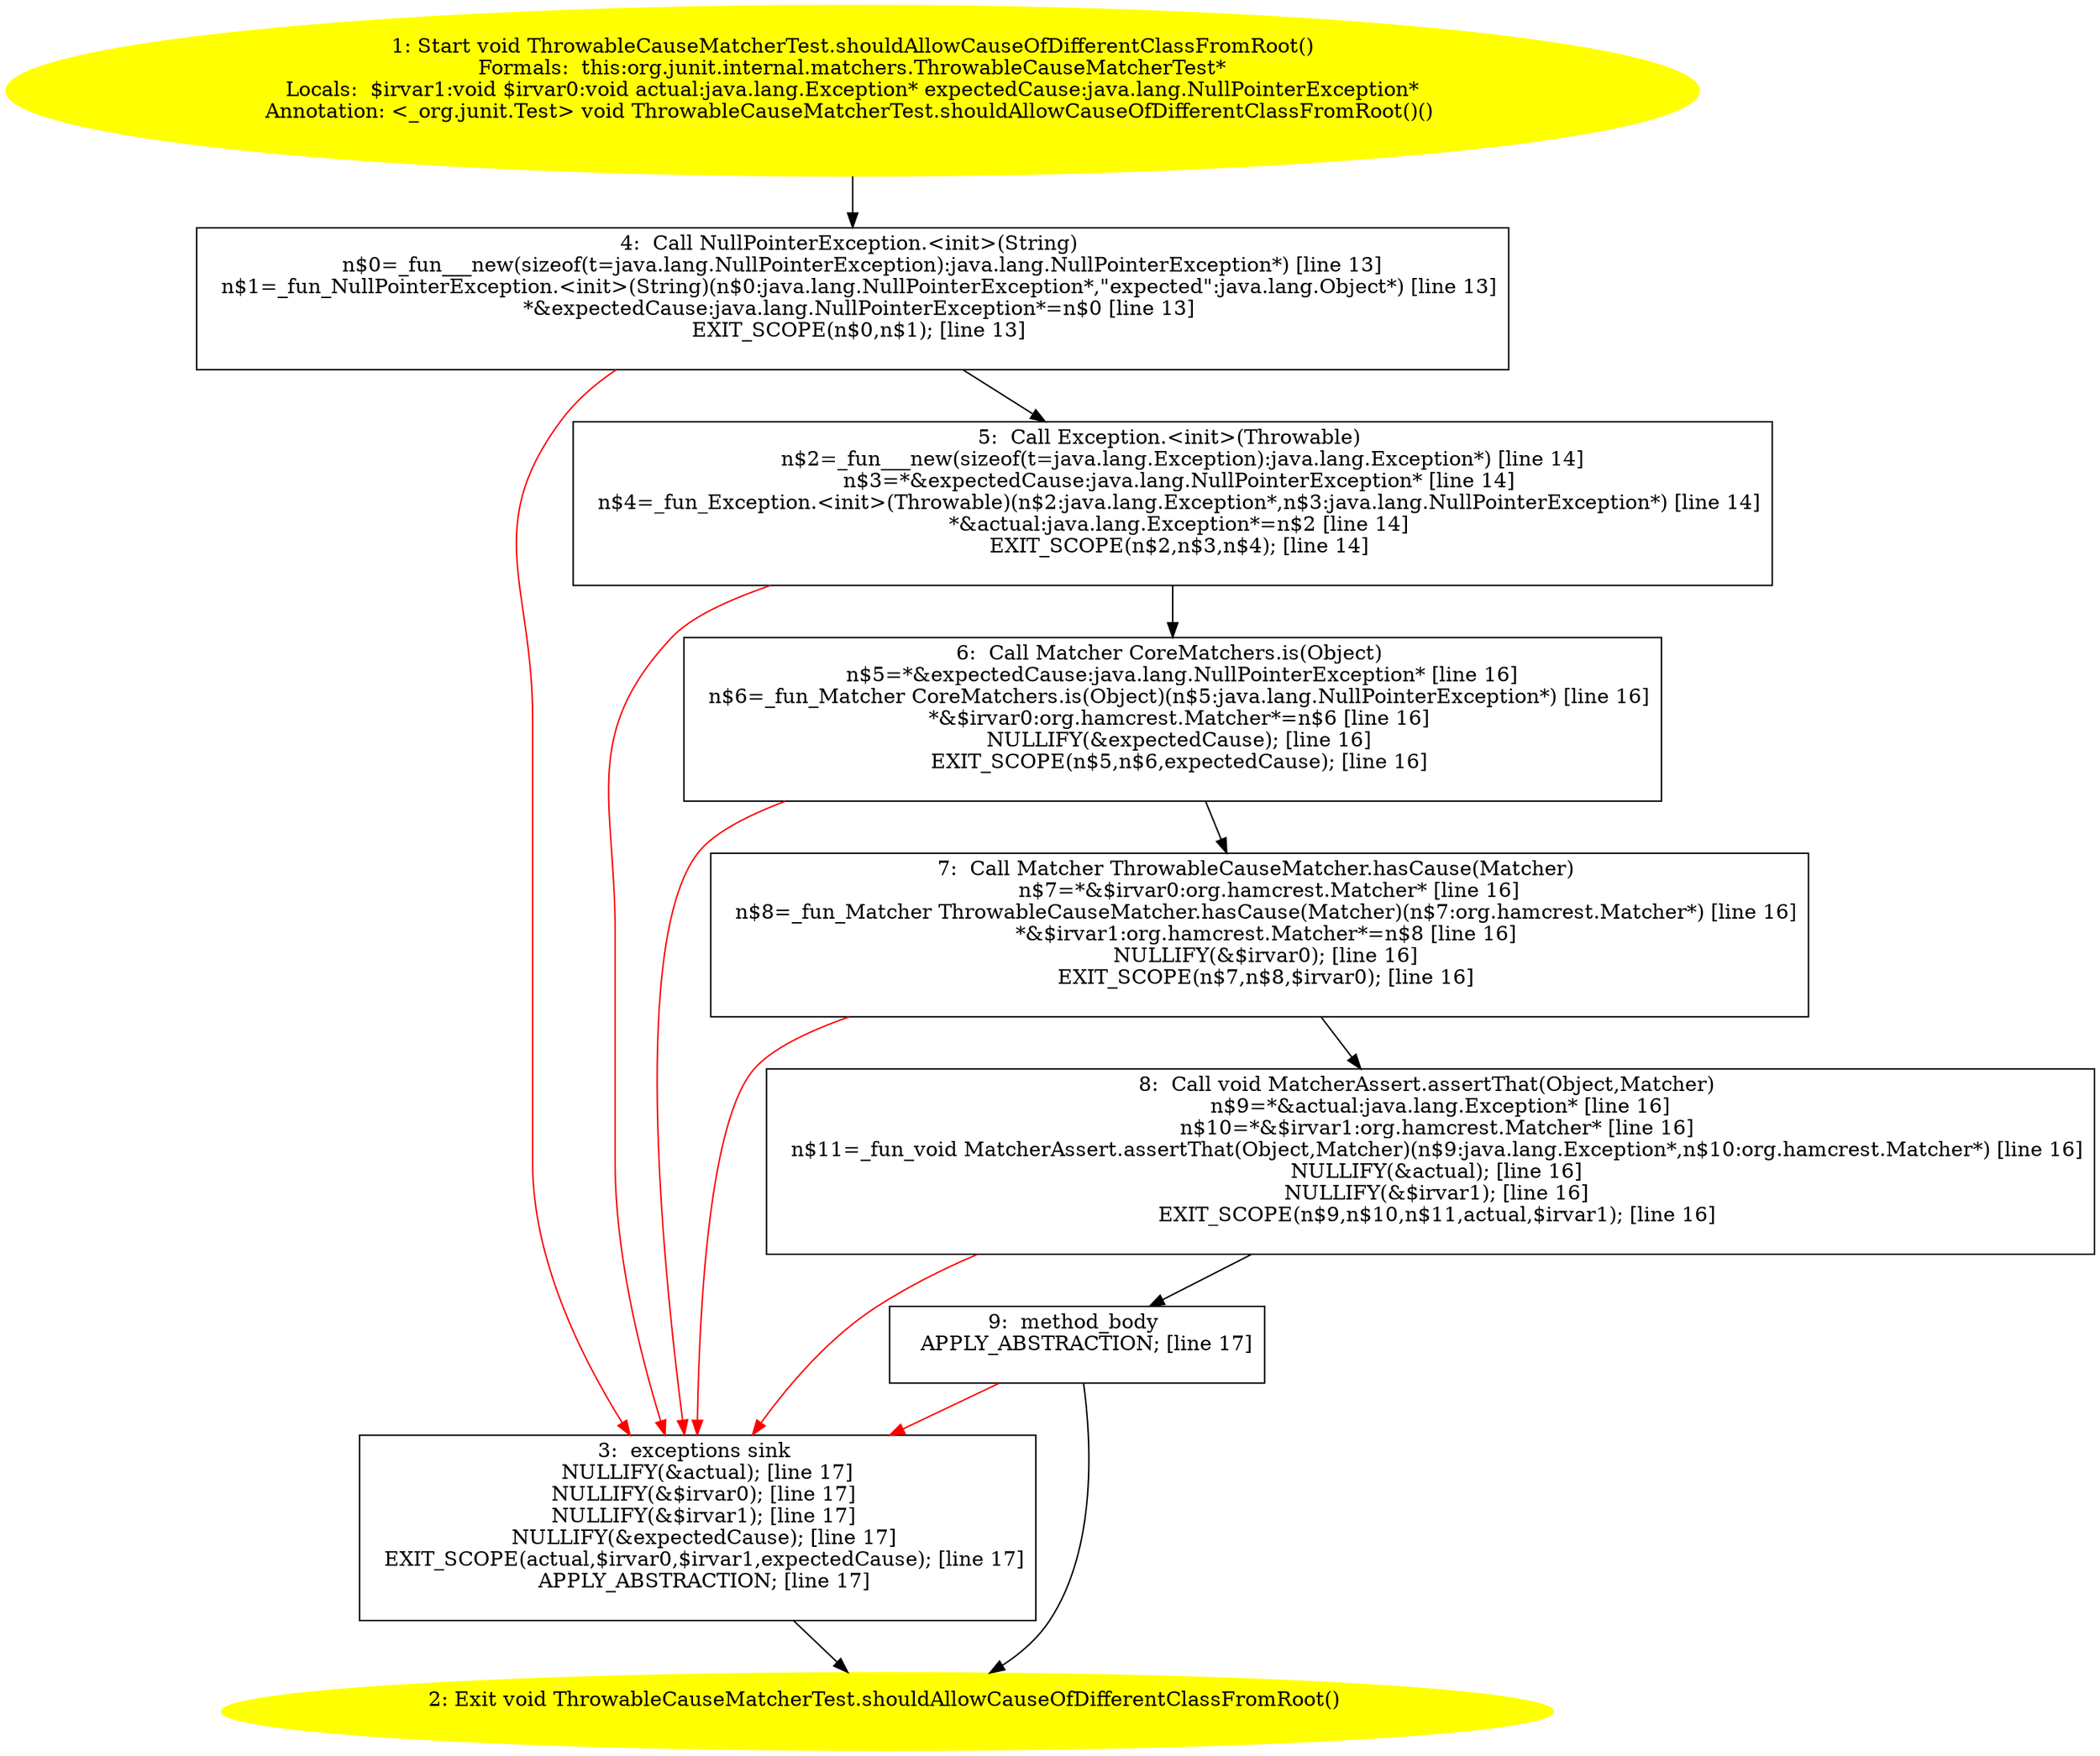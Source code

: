 /* @generated */
digraph cfg {
"org.junit.internal.matchers.ThrowableCauseMatcherTest.shouldAllowCauseOfDifferentClassFromRoot():voi.f5da748d0d27ce2f5187e87e752e2084_1" [label="1: Start void ThrowableCauseMatcherTest.shouldAllowCauseOfDifferentClassFromRoot()\nFormals:  this:org.junit.internal.matchers.ThrowableCauseMatcherTest*\nLocals:  $irvar1:void $irvar0:void actual:java.lang.Exception* expectedCause:java.lang.NullPointerException*\nAnnotation: <_org.junit.Test> void ThrowableCauseMatcherTest.shouldAllowCauseOfDifferentClassFromRoot()() \n  " color=yellow style=filled]
	

	 "org.junit.internal.matchers.ThrowableCauseMatcherTest.shouldAllowCauseOfDifferentClassFromRoot():voi.f5da748d0d27ce2f5187e87e752e2084_1" -> "org.junit.internal.matchers.ThrowableCauseMatcherTest.shouldAllowCauseOfDifferentClassFromRoot():voi.f5da748d0d27ce2f5187e87e752e2084_4" ;
"org.junit.internal.matchers.ThrowableCauseMatcherTest.shouldAllowCauseOfDifferentClassFromRoot():voi.f5da748d0d27ce2f5187e87e752e2084_2" [label="2: Exit void ThrowableCauseMatcherTest.shouldAllowCauseOfDifferentClassFromRoot() \n  " color=yellow style=filled]
	

"org.junit.internal.matchers.ThrowableCauseMatcherTest.shouldAllowCauseOfDifferentClassFromRoot():voi.f5da748d0d27ce2f5187e87e752e2084_3" [label="3:  exceptions sink \n   NULLIFY(&actual); [line 17]\n  NULLIFY(&$irvar0); [line 17]\n  NULLIFY(&$irvar1); [line 17]\n  NULLIFY(&expectedCause); [line 17]\n  EXIT_SCOPE(actual,$irvar0,$irvar1,expectedCause); [line 17]\n  APPLY_ABSTRACTION; [line 17]\n " shape="box"]
	

	 "org.junit.internal.matchers.ThrowableCauseMatcherTest.shouldAllowCauseOfDifferentClassFromRoot():voi.f5da748d0d27ce2f5187e87e752e2084_3" -> "org.junit.internal.matchers.ThrowableCauseMatcherTest.shouldAllowCauseOfDifferentClassFromRoot():voi.f5da748d0d27ce2f5187e87e752e2084_2" ;
"org.junit.internal.matchers.ThrowableCauseMatcherTest.shouldAllowCauseOfDifferentClassFromRoot():voi.f5da748d0d27ce2f5187e87e752e2084_4" [label="4:  Call NullPointerException.<init>(String) \n   n$0=_fun___new(sizeof(t=java.lang.NullPointerException):java.lang.NullPointerException*) [line 13]\n  n$1=_fun_NullPointerException.<init>(String)(n$0:java.lang.NullPointerException*,\"expected\":java.lang.Object*) [line 13]\n  *&expectedCause:java.lang.NullPointerException*=n$0 [line 13]\n  EXIT_SCOPE(n$0,n$1); [line 13]\n " shape="box"]
	

	 "org.junit.internal.matchers.ThrowableCauseMatcherTest.shouldAllowCauseOfDifferentClassFromRoot():voi.f5da748d0d27ce2f5187e87e752e2084_4" -> "org.junit.internal.matchers.ThrowableCauseMatcherTest.shouldAllowCauseOfDifferentClassFromRoot():voi.f5da748d0d27ce2f5187e87e752e2084_5" ;
	 "org.junit.internal.matchers.ThrowableCauseMatcherTest.shouldAllowCauseOfDifferentClassFromRoot():voi.f5da748d0d27ce2f5187e87e752e2084_4" -> "org.junit.internal.matchers.ThrowableCauseMatcherTest.shouldAllowCauseOfDifferentClassFromRoot():voi.f5da748d0d27ce2f5187e87e752e2084_3" [color="red" ];
"org.junit.internal.matchers.ThrowableCauseMatcherTest.shouldAllowCauseOfDifferentClassFromRoot():voi.f5da748d0d27ce2f5187e87e752e2084_5" [label="5:  Call Exception.<init>(Throwable) \n   n$2=_fun___new(sizeof(t=java.lang.Exception):java.lang.Exception*) [line 14]\n  n$3=*&expectedCause:java.lang.NullPointerException* [line 14]\n  n$4=_fun_Exception.<init>(Throwable)(n$2:java.lang.Exception*,n$3:java.lang.NullPointerException*) [line 14]\n  *&actual:java.lang.Exception*=n$2 [line 14]\n  EXIT_SCOPE(n$2,n$3,n$4); [line 14]\n " shape="box"]
	

	 "org.junit.internal.matchers.ThrowableCauseMatcherTest.shouldAllowCauseOfDifferentClassFromRoot():voi.f5da748d0d27ce2f5187e87e752e2084_5" -> "org.junit.internal.matchers.ThrowableCauseMatcherTest.shouldAllowCauseOfDifferentClassFromRoot():voi.f5da748d0d27ce2f5187e87e752e2084_6" ;
	 "org.junit.internal.matchers.ThrowableCauseMatcherTest.shouldAllowCauseOfDifferentClassFromRoot():voi.f5da748d0d27ce2f5187e87e752e2084_5" -> "org.junit.internal.matchers.ThrowableCauseMatcherTest.shouldAllowCauseOfDifferentClassFromRoot():voi.f5da748d0d27ce2f5187e87e752e2084_3" [color="red" ];
"org.junit.internal.matchers.ThrowableCauseMatcherTest.shouldAllowCauseOfDifferentClassFromRoot():voi.f5da748d0d27ce2f5187e87e752e2084_6" [label="6:  Call Matcher CoreMatchers.is(Object) \n   n$5=*&expectedCause:java.lang.NullPointerException* [line 16]\n  n$6=_fun_Matcher CoreMatchers.is(Object)(n$5:java.lang.NullPointerException*) [line 16]\n  *&$irvar0:org.hamcrest.Matcher*=n$6 [line 16]\n  NULLIFY(&expectedCause); [line 16]\n  EXIT_SCOPE(n$5,n$6,expectedCause); [line 16]\n " shape="box"]
	

	 "org.junit.internal.matchers.ThrowableCauseMatcherTest.shouldAllowCauseOfDifferentClassFromRoot():voi.f5da748d0d27ce2f5187e87e752e2084_6" -> "org.junit.internal.matchers.ThrowableCauseMatcherTest.shouldAllowCauseOfDifferentClassFromRoot():voi.f5da748d0d27ce2f5187e87e752e2084_7" ;
	 "org.junit.internal.matchers.ThrowableCauseMatcherTest.shouldAllowCauseOfDifferentClassFromRoot():voi.f5da748d0d27ce2f5187e87e752e2084_6" -> "org.junit.internal.matchers.ThrowableCauseMatcherTest.shouldAllowCauseOfDifferentClassFromRoot():voi.f5da748d0d27ce2f5187e87e752e2084_3" [color="red" ];
"org.junit.internal.matchers.ThrowableCauseMatcherTest.shouldAllowCauseOfDifferentClassFromRoot():voi.f5da748d0d27ce2f5187e87e752e2084_7" [label="7:  Call Matcher ThrowableCauseMatcher.hasCause(Matcher) \n   n$7=*&$irvar0:org.hamcrest.Matcher* [line 16]\n  n$8=_fun_Matcher ThrowableCauseMatcher.hasCause(Matcher)(n$7:org.hamcrest.Matcher*) [line 16]\n  *&$irvar1:org.hamcrest.Matcher*=n$8 [line 16]\n  NULLIFY(&$irvar0); [line 16]\n  EXIT_SCOPE(n$7,n$8,$irvar0); [line 16]\n " shape="box"]
	

	 "org.junit.internal.matchers.ThrowableCauseMatcherTest.shouldAllowCauseOfDifferentClassFromRoot():voi.f5da748d0d27ce2f5187e87e752e2084_7" -> "org.junit.internal.matchers.ThrowableCauseMatcherTest.shouldAllowCauseOfDifferentClassFromRoot():voi.f5da748d0d27ce2f5187e87e752e2084_8" ;
	 "org.junit.internal.matchers.ThrowableCauseMatcherTest.shouldAllowCauseOfDifferentClassFromRoot():voi.f5da748d0d27ce2f5187e87e752e2084_7" -> "org.junit.internal.matchers.ThrowableCauseMatcherTest.shouldAllowCauseOfDifferentClassFromRoot():voi.f5da748d0d27ce2f5187e87e752e2084_3" [color="red" ];
"org.junit.internal.matchers.ThrowableCauseMatcherTest.shouldAllowCauseOfDifferentClassFromRoot():voi.f5da748d0d27ce2f5187e87e752e2084_8" [label="8:  Call void MatcherAssert.assertThat(Object,Matcher) \n   n$9=*&actual:java.lang.Exception* [line 16]\n  n$10=*&$irvar1:org.hamcrest.Matcher* [line 16]\n  n$11=_fun_void MatcherAssert.assertThat(Object,Matcher)(n$9:java.lang.Exception*,n$10:org.hamcrest.Matcher*) [line 16]\n  NULLIFY(&actual); [line 16]\n  NULLIFY(&$irvar1); [line 16]\n  EXIT_SCOPE(n$9,n$10,n$11,actual,$irvar1); [line 16]\n " shape="box"]
	

	 "org.junit.internal.matchers.ThrowableCauseMatcherTest.shouldAllowCauseOfDifferentClassFromRoot():voi.f5da748d0d27ce2f5187e87e752e2084_8" -> "org.junit.internal.matchers.ThrowableCauseMatcherTest.shouldAllowCauseOfDifferentClassFromRoot():voi.f5da748d0d27ce2f5187e87e752e2084_9" ;
	 "org.junit.internal.matchers.ThrowableCauseMatcherTest.shouldAllowCauseOfDifferentClassFromRoot():voi.f5da748d0d27ce2f5187e87e752e2084_8" -> "org.junit.internal.matchers.ThrowableCauseMatcherTest.shouldAllowCauseOfDifferentClassFromRoot():voi.f5da748d0d27ce2f5187e87e752e2084_3" [color="red" ];
"org.junit.internal.matchers.ThrowableCauseMatcherTest.shouldAllowCauseOfDifferentClassFromRoot():voi.f5da748d0d27ce2f5187e87e752e2084_9" [label="9:  method_body \n   APPLY_ABSTRACTION; [line 17]\n " shape="box"]
	

	 "org.junit.internal.matchers.ThrowableCauseMatcherTest.shouldAllowCauseOfDifferentClassFromRoot():voi.f5da748d0d27ce2f5187e87e752e2084_9" -> "org.junit.internal.matchers.ThrowableCauseMatcherTest.shouldAllowCauseOfDifferentClassFromRoot():voi.f5da748d0d27ce2f5187e87e752e2084_2" ;
	 "org.junit.internal.matchers.ThrowableCauseMatcherTest.shouldAllowCauseOfDifferentClassFromRoot():voi.f5da748d0d27ce2f5187e87e752e2084_9" -> "org.junit.internal.matchers.ThrowableCauseMatcherTest.shouldAllowCauseOfDifferentClassFromRoot():voi.f5da748d0d27ce2f5187e87e752e2084_3" [color="red" ];
}
